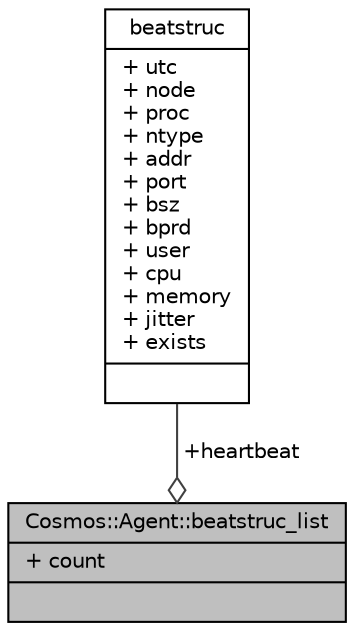 digraph "Cosmos::Agent::beatstruc_list"
{
 // INTERACTIVE_SVG=YES
  edge [fontname="Helvetica",fontsize="10",labelfontname="Helvetica",labelfontsize="10"];
  node [fontname="Helvetica",fontsize="10",shape=record];
  Node1 [label="{Cosmos::Agent::beatstruc_list\n|+ count\l|}",height=0.2,width=0.4,color="black", fillcolor="grey75", style="filled", fontcolor="black"];
  Node2 -> Node1 [color="grey25",fontsize="10",style="solid",label=" +heartbeat" ,arrowhead="odiamond",fontname="Helvetica"];
  Node2 [label="{beatstruc\n|+ utc\l+ node\l+ proc\l+ ntype\l+ addr\l+ port\l+ bsz\l+ bprd\l+ user\l+ cpu\l+ memory\l+ jitter\l+ exists\l|}",height=0.2,width=0.4,color="black", fillcolor="white", style="filled",URL="$structbeatstruc.html"];
}
